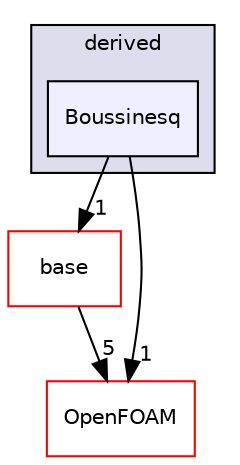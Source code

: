 digraph "src/waveModels/waveGenerationModels/derived/Boussinesq" {
  bgcolor=transparent;
  compound=true
  node [ fontsize="10", fontname="Helvetica"];
  edge [ labelfontsize="10", labelfontname="Helvetica"];
  subgraph clusterdir_0d5b02f5e377897adf99f293bf94aa3d {
    graph [ bgcolor="#ddddee", pencolor="black", label="derived" fontname="Helvetica", fontsize="10", URL="dir_0d5b02f5e377897adf99f293bf94aa3d.html"]
  dir_d7b786106aaa9b80c990e8c88569d200 [shape=box, label="Boussinesq", style="filled", fillcolor="#eeeeff", pencolor="black", URL="dir_d7b786106aaa9b80c990e8c88569d200.html"];
  }
  dir_8b3e8305750f57279d38dda6619c99cf [shape=box label="base" color="red" URL="dir_8b3e8305750f57279d38dda6619c99cf.html"];
  dir_c5473ff19b20e6ec4dfe5c310b3778a8 [shape=box label="OpenFOAM" color="red" URL="dir_c5473ff19b20e6ec4dfe5c310b3778a8.html"];
  dir_8b3e8305750f57279d38dda6619c99cf->dir_c5473ff19b20e6ec4dfe5c310b3778a8 [headlabel="5", labeldistance=1.5 headhref="dir_004126_002151.html"];
  dir_d7b786106aaa9b80c990e8c88569d200->dir_8b3e8305750f57279d38dda6619c99cf [headlabel="1", labeldistance=1.5 headhref="dir_004132_004126.html"];
  dir_d7b786106aaa9b80c990e8c88569d200->dir_c5473ff19b20e6ec4dfe5c310b3778a8 [headlabel="1", labeldistance=1.5 headhref="dir_004132_002151.html"];
}
